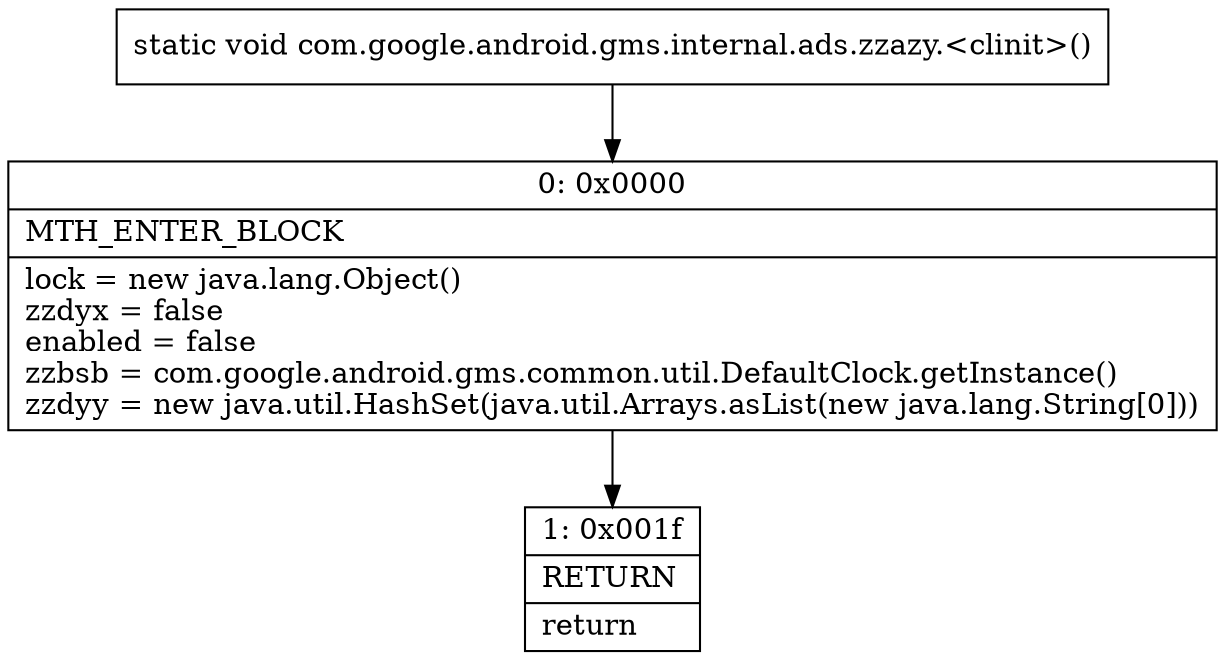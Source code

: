 digraph "CFG forcom.google.android.gms.internal.ads.zzazy.\<clinit\>()V" {
Node_0 [shape=record,label="{0\:\ 0x0000|MTH_ENTER_BLOCK\l|lock = new java.lang.Object()\lzzdyx = false\lenabled = false\lzzbsb = com.google.android.gms.common.util.DefaultClock.getInstance()\lzzdyy = new java.util.HashSet(java.util.Arrays.asList(new java.lang.String[0]))\l}"];
Node_1 [shape=record,label="{1\:\ 0x001f|RETURN\l|return\l}"];
MethodNode[shape=record,label="{static void com.google.android.gms.internal.ads.zzazy.\<clinit\>() }"];
MethodNode -> Node_0;
Node_0 -> Node_1;
}

